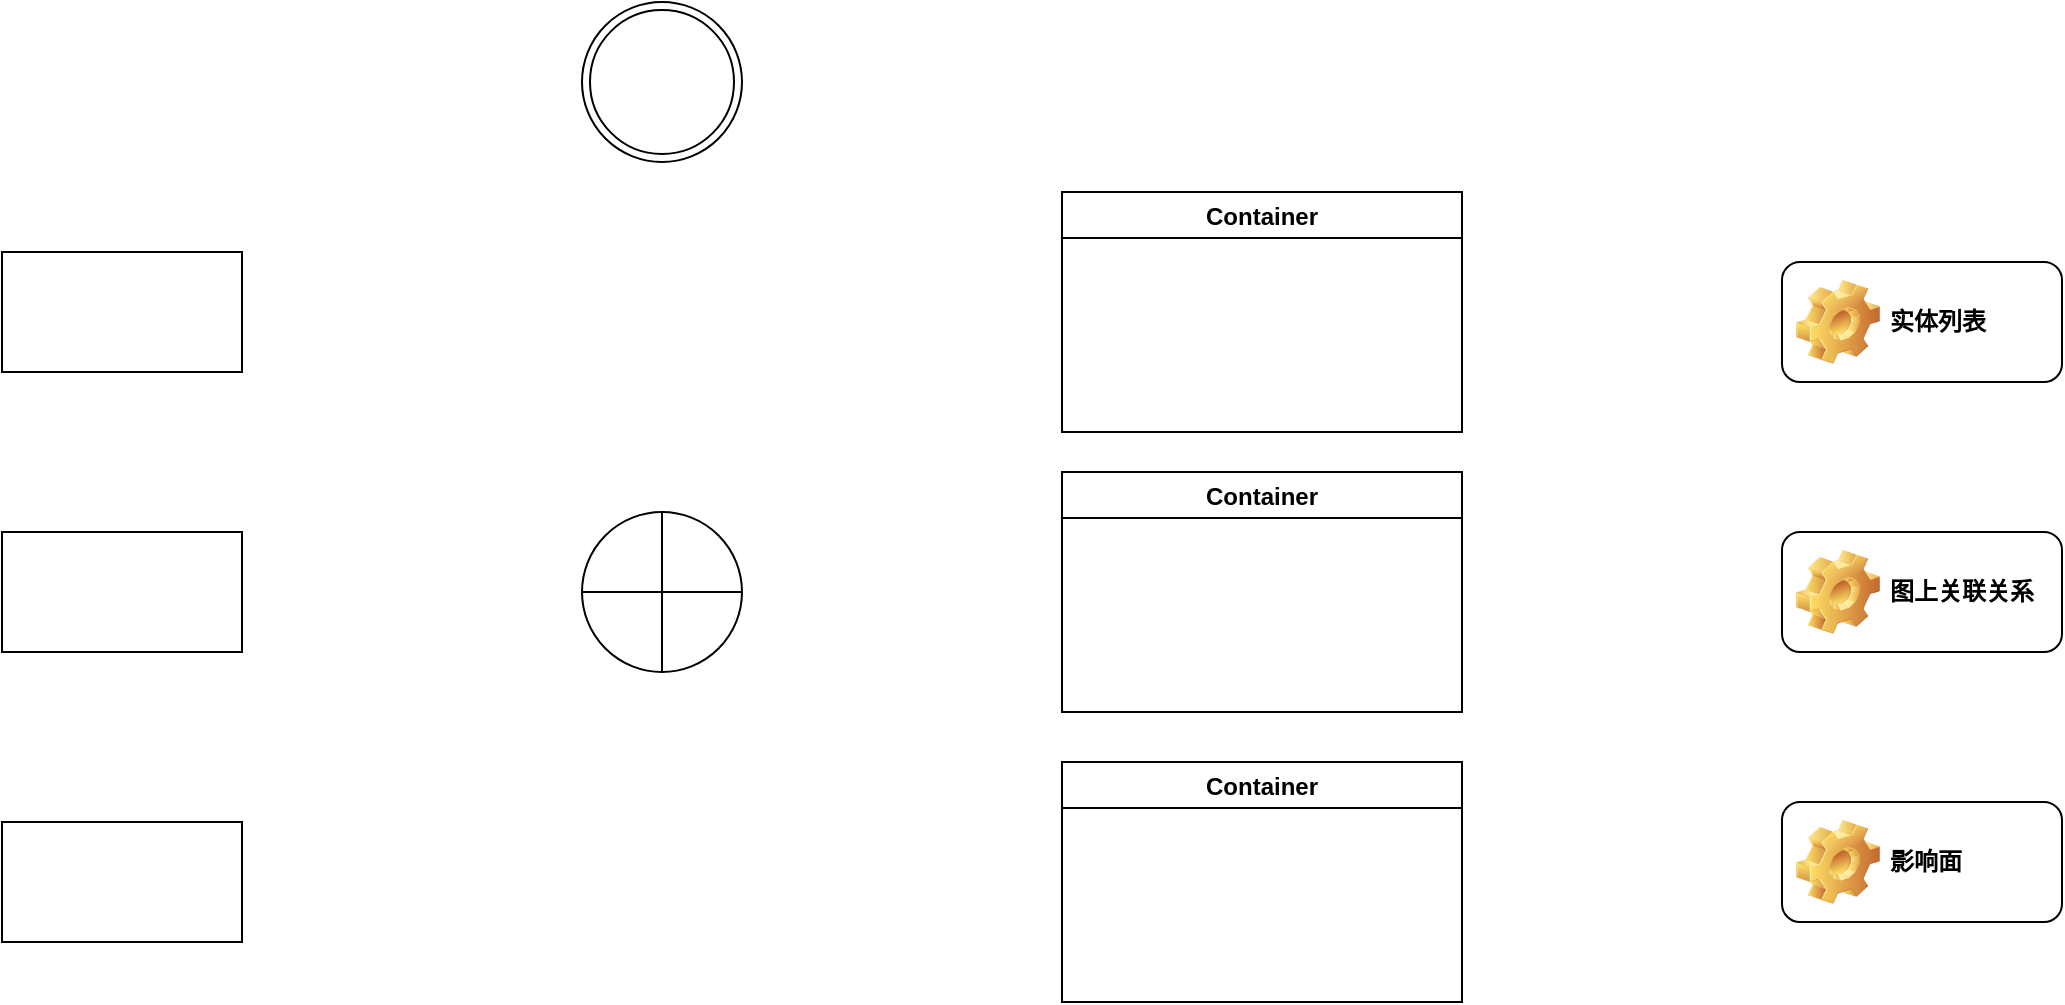 <mxfile version="12.7.9" type="github"><diagram id="geGyV9CUGruVcSVJQ4Tn" name="Page-1"><mxGraphModel dx="1286" dy="740" grid="1" gridSize="10" guides="1" tooltips="1" connect="1" arrows="1" fold="1" page="1" pageScale="1" pageWidth="827" pageHeight="1169" math="0" shadow="0"><root><mxCell id="0"/><mxCell id="1" parent="0"/><mxCell id="LcKjTb1axMx3lXvR7wpQ-1" value="" style="rounded=0;whiteSpace=wrap;html=1;" vertex="1" parent="1"><mxGeometry x="80" y="285" width="120" height="60" as="geometry"/></mxCell><mxCell id="LcKjTb1axMx3lXvR7wpQ-2" value="" style="rounded=0;whiteSpace=wrap;html=1;" vertex="1" parent="1"><mxGeometry x="80" y="425" width="120" height="60" as="geometry"/></mxCell><mxCell id="LcKjTb1axMx3lXvR7wpQ-3" value="" style="rounded=0;whiteSpace=wrap;html=1;" vertex="1" parent="1"><mxGeometry x="80" y="570" width="120" height="60" as="geometry"/></mxCell><mxCell id="LcKjTb1axMx3lXvR7wpQ-4" value="" style="shape=orEllipse;perimeter=ellipsePerimeter;whiteSpace=wrap;html=1;backgroundOutline=1;" vertex="1" parent="1"><mxGeometry x="370" y="415" width="80" height="80" as="geometry"/></mxCell><mxCell id="LcKjTb1axMx3lXvR7wpQ-5" value="" style="ellipse;shape=doubleEllipse;whiteSpace=wrap;html=1;aspect=fixed;" vertex="1" parent="1"><mxGeometry x="370" y="160" width="80" height="80" as="geometry"/></mxCell><mxCell id="LcKjTb1axMx3lXvR7wpQ-6" value="Container" style="swimlane;" vertex="1" parent="1"><mxGeometry x="610" y="255" width="200" height="120" as="geometry"/></mxCell><mxCell id="LcKjTb1axMx3lXvR7wpQ-8" value="Container" style="swimlane;" vertex="1" parent="1"><mxGeometry x="610" y="395" width="200" height="120" as="geometry"/></mxCell><mxCell id="LcKjTb1axMx3lXvR7wpQ-9" value="Container" style="swimlane;" vertex="1" parent="1"><mxGeometry x="610" y="540" width="200" height="120" as="geometry"/></mxCell><mxCell id="LcKjTb1axMx3lXvR7wpQ-10" value="图上关联关系" style="label;whiteSpace=wrap;html=1;image=img/clipart/Gear_128x128.png" vertex="1" parent="1"><mxGeometry x="970" y="425" width="140" height="60" as="geometry"/></mxCell><mxCell id="LcKjTb1axMx3lXvR7wpQ-11" value="影响面" style="label;whiteSpace=wrap;html=1;image=img/clipart/Gear_128x128.png" vertex="1" parent="1"><mxGeometry x="970" y="560" width="140" height="60" as="geometry"/></mxCell><mxCell id="LcKjTb1axMx3lXvR7wpQ-13" value="实体列表" style="label;whiteSpace=wrap;html=1;image=img/clipart/Gear_128x128.png" vertex="1" parent="1"><mxGeometry x="970" y="290" width="140" height="60" as="geometry"/></mxCell></root></mxGraphModel></diagram></mxfile>